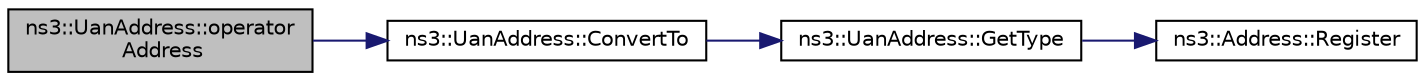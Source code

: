 digraph "ns3::UanAddress::operator Address"
{
  edge [fontname="Helvetica",fontsize="10",labelfontname="Helvetica",labelfontsize="10"];
  node [fontname="Helvetica",fontsize="10",shape=record];
  rankdir="LR";
  Node1 [label="ns3::UanAddress::operator\l Address",height=0.2,width=0.4,color="black", fillcolor="grey75", style="filled", fontcolor="black"];
  Node1 -> Node2 [color="midnightblue",fontsize="10",style="solid"];
  Node2 [label="ns3::UanAddress::ConvertTo",height=0.2,width=0.4,color="black", fillcolor="white", style="filled",URL="$d4/d5c/classns3_1_1UanAddress.html#acebeed57552c4305018098733033d5a4"];
  Node2 -> Node3 [color="midnightblue",fontsize="10",style="solid"];
  Node3 [label="ns3::UanAddress::GetType",height=0.2,width=0.4,color="black", fillcolor="white", style="filled",URL="$d4/d5c/classns3_1_1UanAddress.html#aaf657be632d2c9ed54ffd28e30d915a7"];
  Node3 -> Node4 [color="midnightblue",fontsize="10",style="solid"];
  Node4 [label="ns3::Address::Register",height=0.2,width=0.4,color="black", fillcolor="white", style="filled",URL="$d2/d5f/classns3_1_1Address.html#a75d239c79bb3c39d64a8db4f2d3d9b20"];
}
